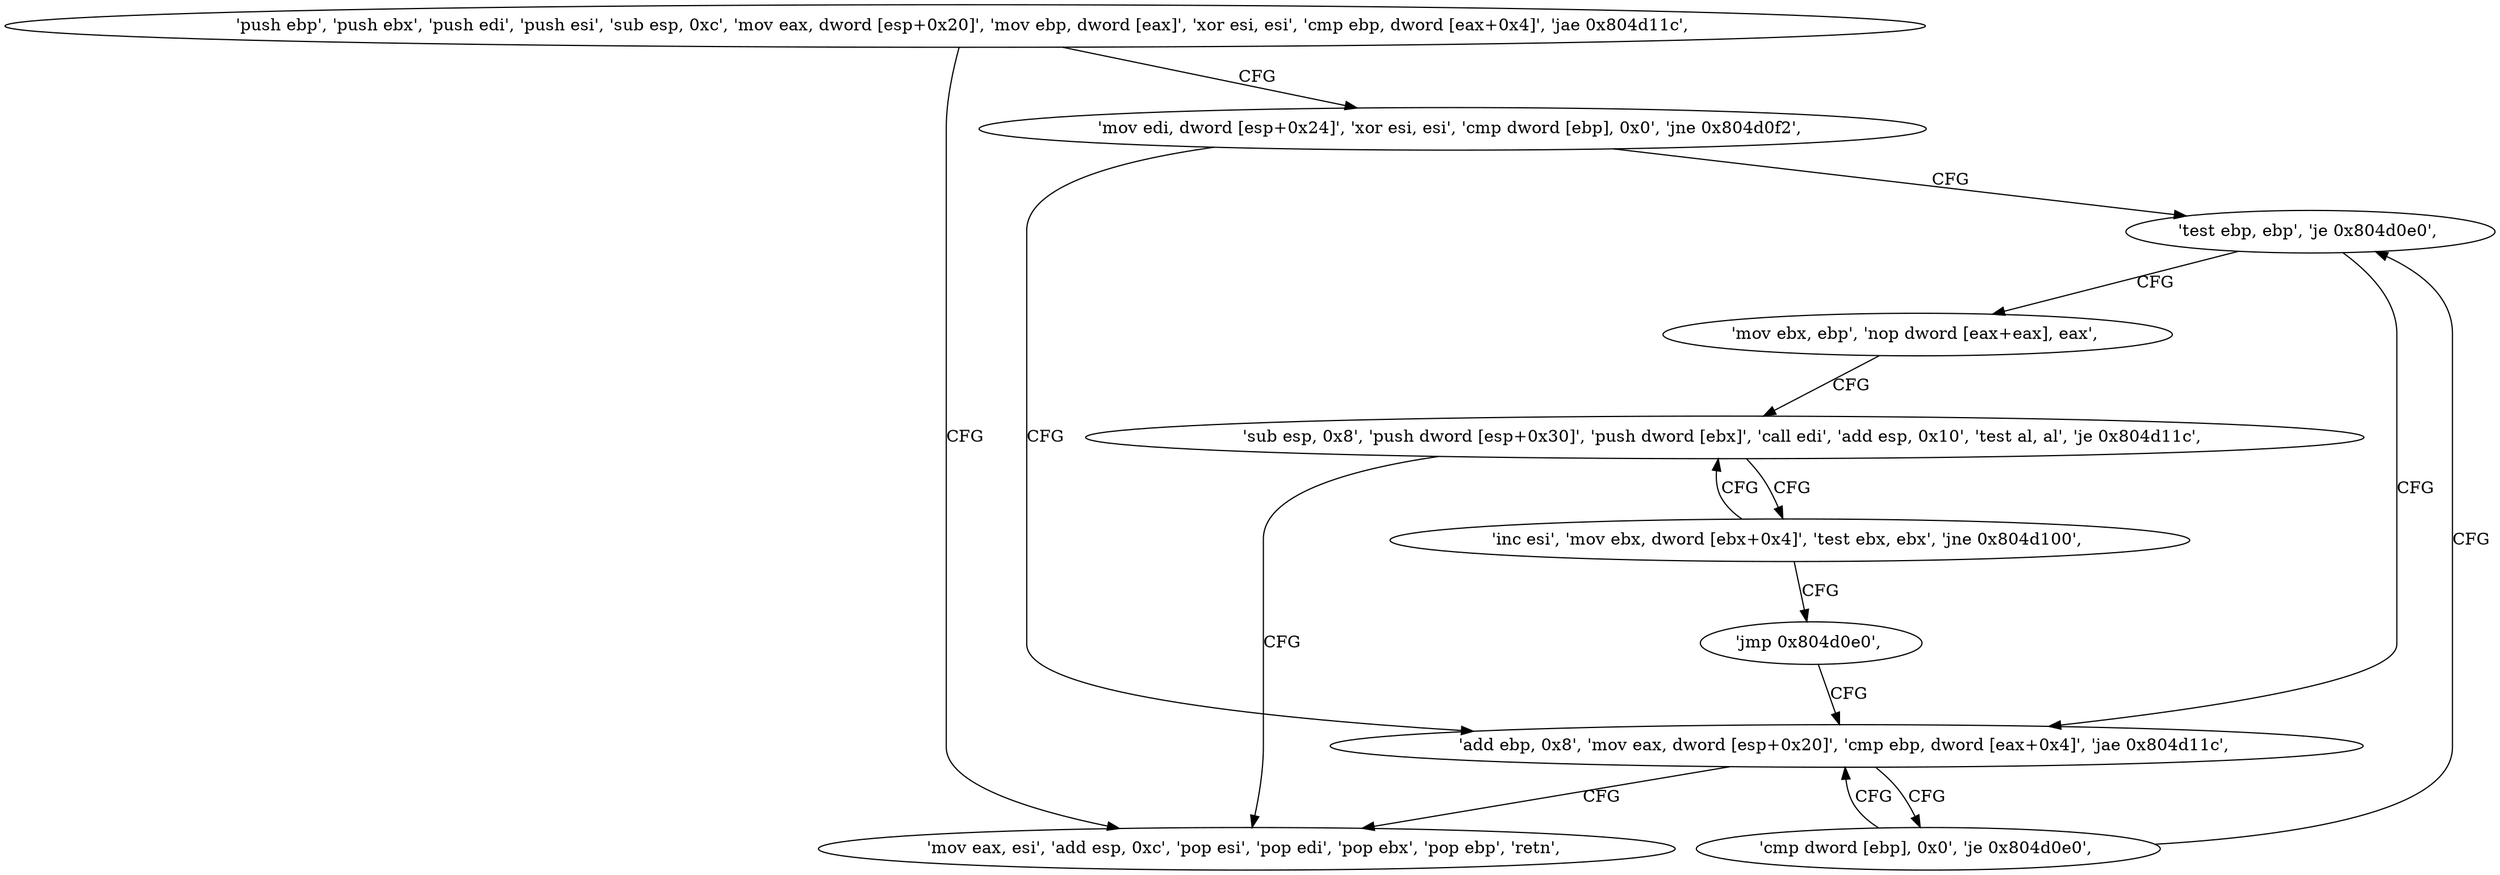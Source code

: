 digraph "func" {
"134533312" [label = "'push ebp', 'push ebx', 'push edi', 'push esi', 'sub esp, 0xc', 'mov eax, dword [esp+0x20]', 'mov ebp, dword [eax]', 'xor esi, esi', 'cmp ebp, dword [eax+0x4]', 'jae 0x804d11c', " ]
"134533404" [label = "'mov eax, esi', 'add esp, 0xc', 'pop esi', 'pop edi', 'pop ebx', 'pop ebp', 'retn', " ]
"134533332" [label = "'mov edi, dword [esp+0x24]', 'xor esi, esi', 'cmp dword [ebp], 0x0', 'jne 0x804d0f2', " ]
"134533362" [label = "'test ebp, ebp', 'je 0x804d0e0', " ]
"134533344" [label = "'add ebp, 0x8', 'mov eax, dword [esp+0x20]', 'cmp ebp, dword [eax+0x4]', 'jae 0x804d11c', " ]
"134533366" [label = "'mov ebx, ebp', 'nop dword [eax+eax], eax', " ]
"134533356" [label = "'cmp dword [ebp], 0x0', 'je 0x804d0e0', " ]
"134533376" [label = "'sub esp, 0x8', 'push dword [esp+0x30]', 'push dword [ebx]', 'call edi', 'add esp, 0x10', 'test al, al', 'je 0x804d11c', " ]
"134533394" [label = "'inc esi', 'mov ebx, dword [ebx+0x4]', 'test ebx, ebx', 'jne 0x804d100', " ]
"134533402" [label = "'jmp 0x804d0e0', " ]
"134533312" -> "134533404" [ label = "CFG" ]
"134533312" -> "134533332" [ label = "CFG" ]
"134533332" -> "134533362" [ label = "CFG" ]
"134533332" -> "134533344" [ label = "CFG" ]
"134533362" -> "134533344" [ label = "CFG" ]
"134533362" -> "134533366" [ label = "CFG" ]
"134533344" -> "134533404" [ label = "CFG" ]
"134533344" -> "134533356" [ label = "CFG" ]
"134533366" -> "134533376" [ label = "CFG" ]
"134533356" -> "134533344" [ label = "CFG" ]
"134533356" -> "134533362" [ label = "CFG" ]
"134533376" -> "134533404" [ label = "CFG" ]
"134533376" -> "134533394" [ label = "CFG" ]
"134533394" -> "134533376" [ label = "CFG" ]
"134533394" -> "134533402" [ label = "CFG" ]
"134533402" -> "134533344" [ label = "CFG" ]
}
